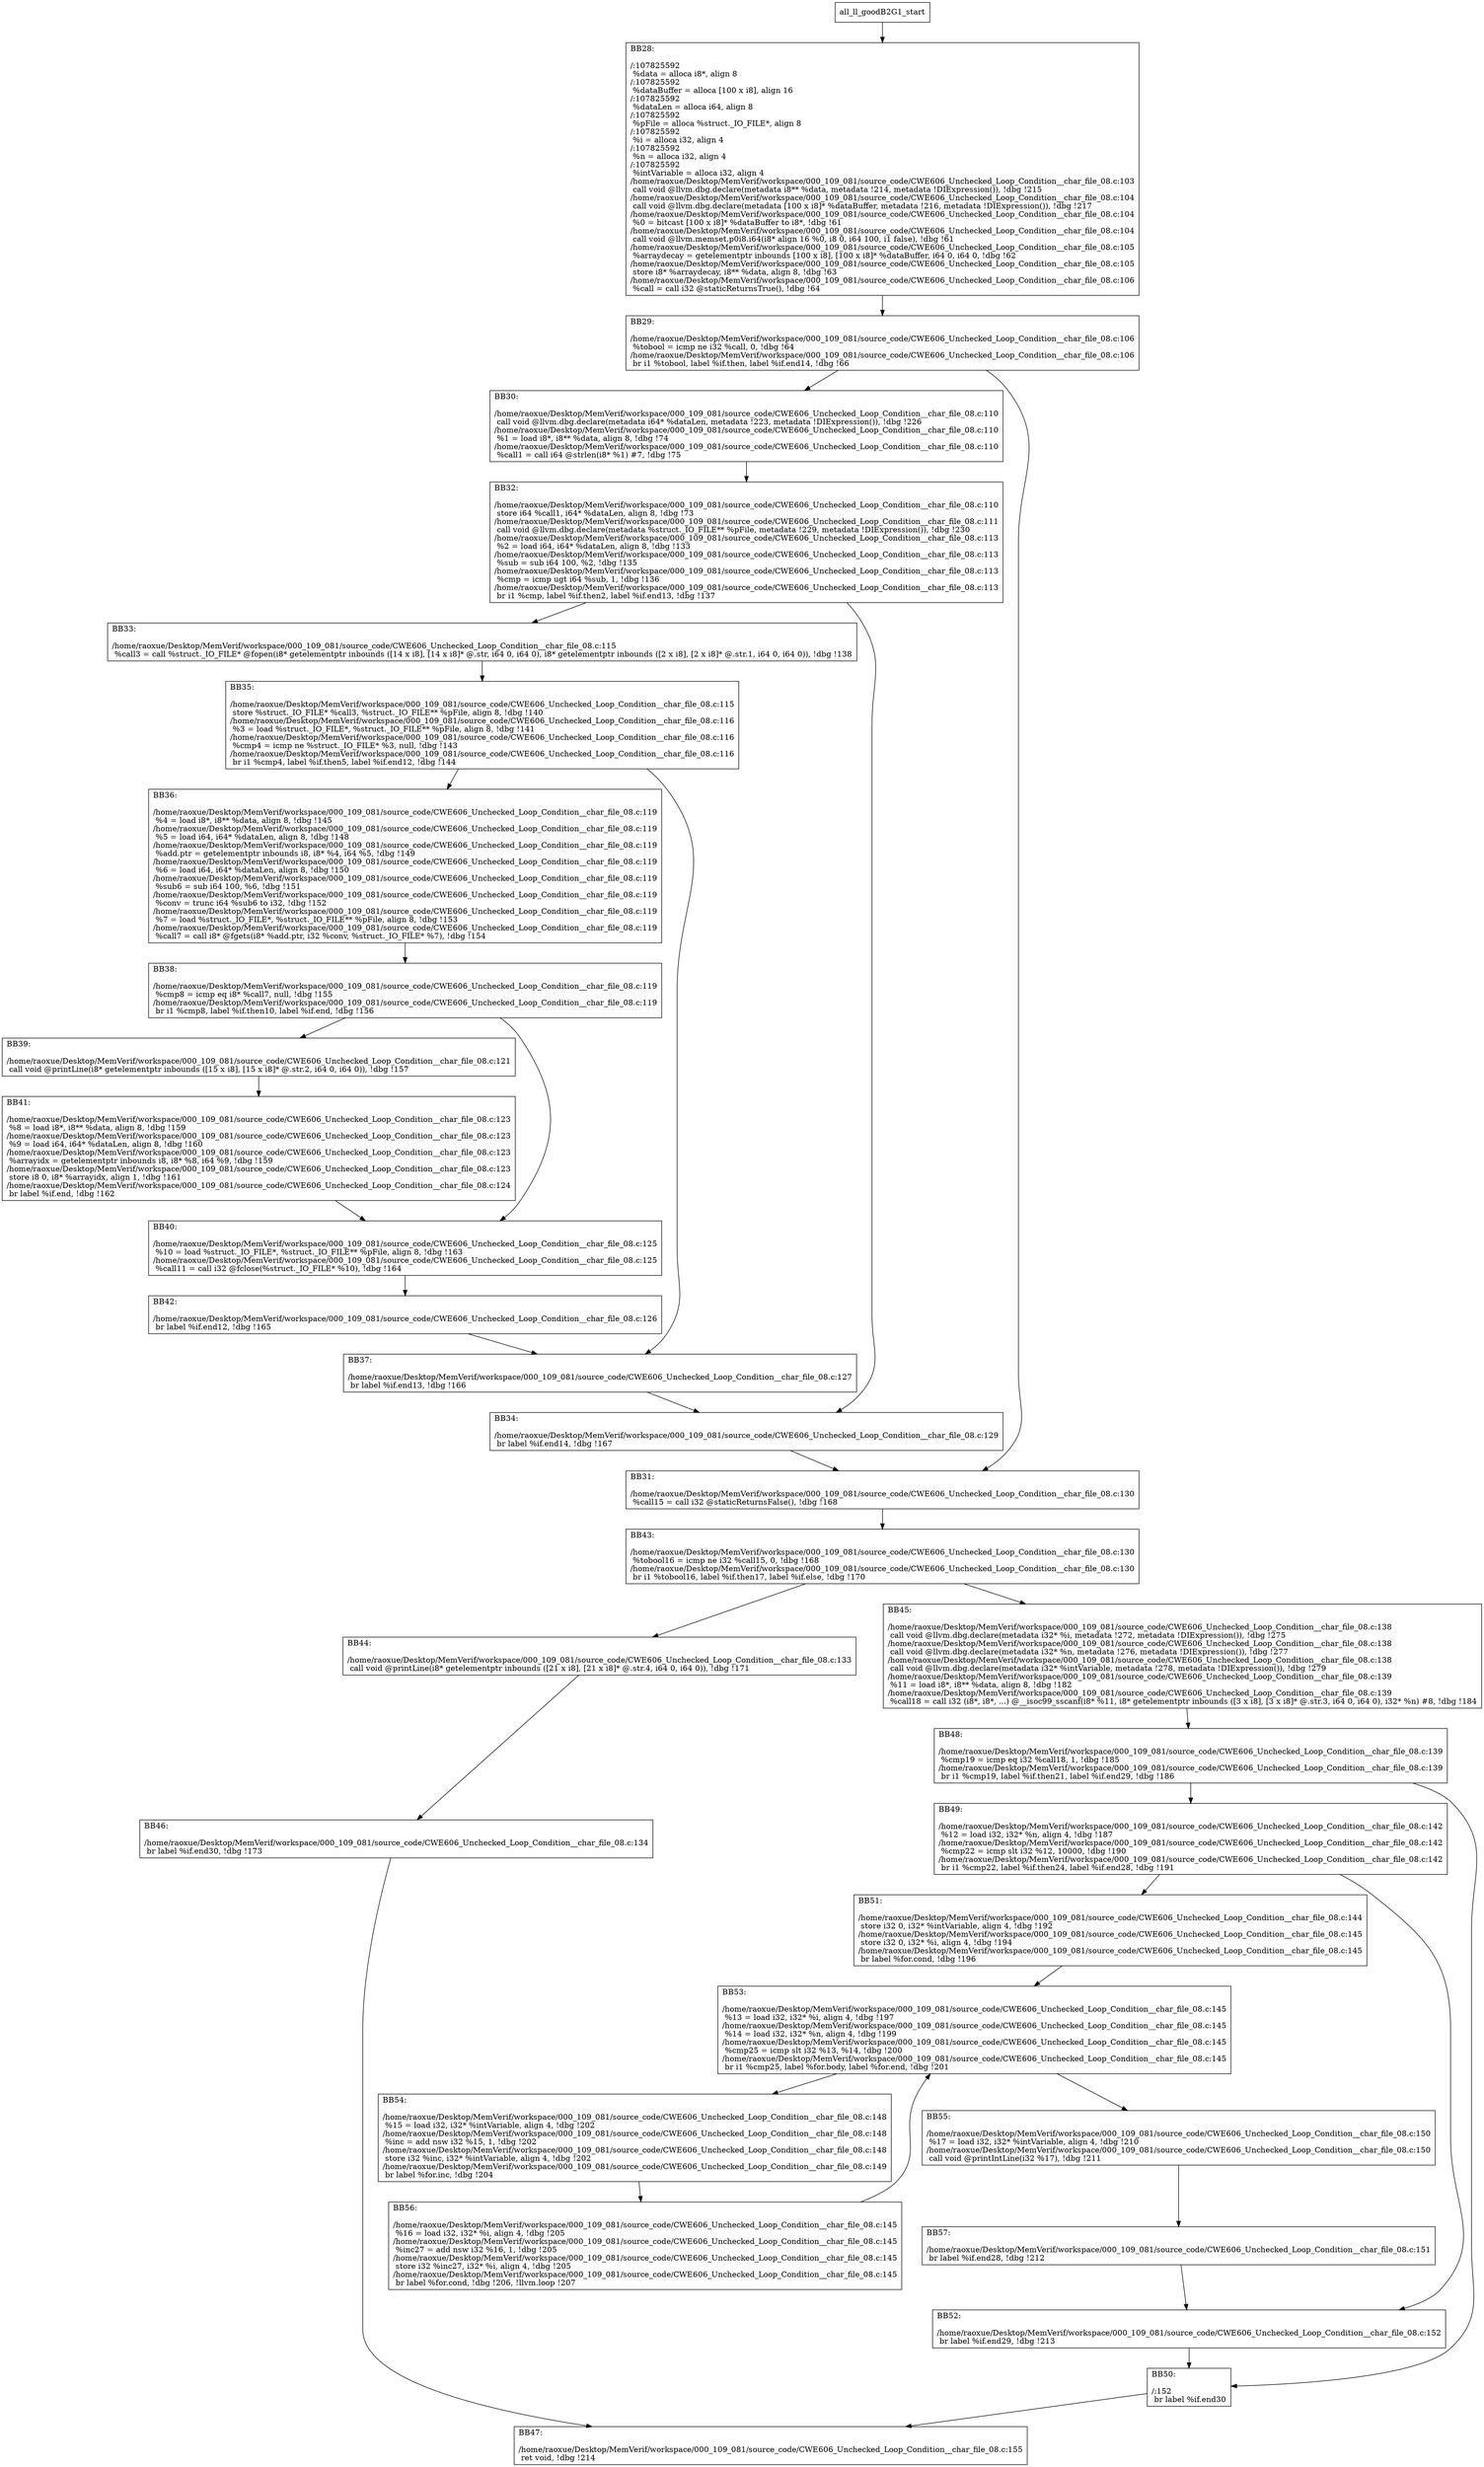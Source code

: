 digraph "CFG for'all_ll_goodB2G1' function" {
	BBall_ll_goodB2G1_start[shape=record,label="{all_ll_goodB2G1_start}"];
	BBall_ll_goodB2G1_start-> all_ll_goodB2G1BB28;
	all_ll_goodB2G1BB28 [shape=record, label="{BB28:\l\l/:107825592\l
  %data = alloca i8*, align 8\l
/:107825592\l
  %dataBuffer = alloca [100 x i8], align 16\l
/:107825592\l
  %dataLen = alloca i64, align 8\l
/:107825592\l
  %pFile = alloca %struct._IO_FILE*, align 8\l
/:107825592\l
  %i = alloca i32, align 4\l
/:107825592\l
  %n = alloca i32, align 4\l
/:107825592\l
  %intVariable = alloca i32, align 4\l
/home/raoxue/Desktop/MemVerif/workspace/000_109_081/source_code/CWE606_Unchecked_Loop_Condition__char_file_08.c:103\l
  call void @llvm.dbg.declare(metadata i8** %data, metadata !214, metadata !DIExpression()), !dbg !215\l
/home/raoxue/Desktop/MemVerif/workspace/000_109_081/source_code/CWE606_Unchecked_Loop_Condition__char_file_08.c:104\l
  call void @llvm.dbg.declare(metadata [100 x i8]* %dataBuffer, metadata !216, metadata !DIExpression()), !dbg !217\l
/home/raoxue/Desktop/MemVerif/workspace/000_109_081/source_code/CWE606_Unchecked_Loop_Condition__char_file_08.c:104\l
  %0 = bitcast [100 x i8]* %dataBuffer to i8*, !dbg !61\l
/home/raoxue/Desktop/MemVerif/workspace/000_109_081/source_code/CWE606_Unchecked_Loop_Condition__char_file_08.c:104\l
  call void @llvm.memset.p0i8.i64(i8* align 16 %0, i8 0, i64 100, i1 false), !dbg !61\l
/home/raoxue/Desktop/MemVerif/workspace/000_109_081/source_code/CWE606_Unchecked_Loop_Condition__char_file_08.c:105\l
  %arraydecay = getelementptr inbounds [100 x i8], [100 x i8]* %dataBuffer, i64 0, i64 0, !dbg !62\l
/home/raoxue/Desktop/MemVerif/workspace/000_109_081/source_code/CWE606_Unchecked_Loop_Condition__char_file_08.c:105\l
  store i8* %arraydecay, i8** %data, align 8, !dbg !63\l
/home/raoxue/Desktop/MemVerif/workspace/000_109_081/source_code/CWE606_Unchecked_Loop_Condition__char_file_08.c:106\l
  %call = call i32 @staticReturnsTrue(), !dbg !64\l
}"];
	all_ll_goodB2G1BB28-> all_ll_goodB2G1BB29;
	all_ll_goodB2G1BB29 [shape=record, label="{BB29:\l\l/home/raoxue/Desktop/MemVerif/workspace/000_109_081/source_code/CWE606_Unchecked_Loop_Condition__char_file_08.c:106\l
  %tobool = icmp ne i32 %call, 0, !dbg !64\l
/home/raoxue/Desktop/MemVerif/workspace/000_109_081/source_code/CWE606_Unchecked_Loop_Condition__char_file_08.c:106\l
  br i1 %tobool, label %if.then, label %if.end14, !dbg !66\l
}"];
	all_ll_goodB2G1BB29-> all_ll_goodB2G1BB30;
	all_ll_goodB2G1BB29-> all_ll_goodB2G1BB31;
	all_ll_goodB2G1BB30 [shape=record, label="{BB30:\l\l/home/raoxue/Desktop/MemVerif/workspace/000_109_081/source_code/CWE606_Unchecked_Loop_Condition__char_file_08.c:110\l
  call void @llvm.dbg.declare(metadata i64* %dataLen, metadata !223, metadata !DIExpression()), !dbg !226\l
/home/raoxue/Desktop/MemVerif/workspace/000_109_081/source_code/CWE606_Unchecked_Loop_Condition__char_file_08.c:110\l
  %1 = load i8*, i8** %data, align 8, !dbg !74\l
/home/raoxue/Desktop/MemVerif/workspace/000_109_081/source_code/CWE606_Unchecked_Loop_Condition__char_file_08.c:110\l
  %call1 = call i64 @strlen(i8* %1) #7, !dbg !75\l
}"];
	all_ll_goodB2G1BB30-> all_ll_goodB2G1BB32;
	all_ll_goodB2G1BB32 [shape=record, label="{BB32:\l\l/home/raoxue/Desktop/MemVerif/workspace/000_109_081/source_code/CWE606_Unchecked_Loop_Condition__char_file_08.c:110\l
  store i64 %call1, i64* %dataLen, align 8, !dbg !73\l
/home/raoxue/Desktop/MemVerif/workspace/000_109_081/source_code/CWE606_Unchecked_Loop_Condition__char_file_08.c:111\l
  call void @llvm.dbg.declare(metadata %struct._IO_FILE** %pFile, metadata !229, metadata !DIExpression()), !dbg !230\l
/home/raoxue/Desktop/MemVerif/workspace/000_109_081/source_code/CWE606_Unchecked_Loop_Condition__char_file_08.c:113\l
  %2 = load i64, i64* %dataLen, align 8, !dbg !133\l
/home/raoxue/Desktop/MemVerif/workspace/000_109_081/source_code/CWE606_Unchecked_Loop_Condition__char_file_08.c:113\l
  %sub = sub i64 100, %2, !dbg !135\l
/home/raoxue/Desktop/MemVerif/workspace/000_109_081/source_code/CWE606_Unchecked_Loop_Condition__char_file_08.c:113\l
  %cmp = icmp ugt i64 %sub, 1, !dbg !136\l
/home/raoxue/Desktop/MemVerif/workspace/000_109_081/source_code/CWE606_Unchecked_Loop_Condition__char_file_08.c:113\l
  br i1 %cmp, label %if.then2, label %if.end13, !dbg !137\l
}"];
	all_ll_goodB2G1BB32-> all_ll_goodB2G1BB33;
	all_ll_goodB2G1BB32-> all_ll_goodB2G1BB34;
	all_ll_goodB2G1BB33 [shape=record, label="{BB33:\l\l/home/raoxue/Desktop/MemVerif/workspace/000_109_081/source_code/CWE606_Unchecked_Loop_Condition__char_file_08.c:115\l
  %call3 = call %struct._IO_FILE* @fopen(i8* getelementptr inbounds ([14 x i8], [14 x i8]* @.str, i64 0, i64 0), i8* getelementptr inbounds ([2 x i8], [2 x i8]* @.str.1, i64 0, i64 0)), !dbg !138\l
}"];
	all_ll_goodB2G1BB33-> all_ll_goodB2G1BB35;
	all_ll_goodB2G1BB35 [shape=record, label="{BB35:\l\l/home/raoxue/Desktop/MemVerif/workspace/000_109_081/source_code/CWE606_Unchecked_Loop_Condition__char_file_08.c:115\l
  store %struct._IO_FILE* %call3, %struct._IO_FILE** %pFile, align 8, !dbg !140\l
/home/raoxue/Desktop/MemVerif/workspace/000_109_081/source_code/CWE606_Unchecked_Loop_Condition__char_file_08.c:116\l
  %3 = load %struct._IO_FILE*, %struct._IO_FILE** %pFile, align 8, !dbg !141\l
/home/raoxue/Desktop/MemVerif/workspace/000_109_081/source_code/CWE606_Unchecked_Loop_Condition__char_file_08.c:116\l
  %cmp4 = icmp ne %struct._IO_FILE* %3, null, !dbg !143\l
/home/raoxue/Desktop/MemVerif/workspace/000_109_081/source_code/CWE606_Unchecked_Loop_Condition__char_file_08.c:116\l
  br i1 %cmp4, label %if.then5, label %if.end12, !dbg !144\l
}"];
	all_ll_goodB2G1BB35-> all_ll_goodB2G1BB36;
	all_ll_goodB2G1BB35-> all_ll_goodB2G1BB37;
	all_ll_goodB2G1BB36 [shape=record, label="{BB36:\l\l/home/raoxue/Desktop/MemVerif/workspace/000_109_081/source_code/CWE606_Unchecked_Loop_Condition__char_file_08.c:119\l
  %4 = load i8*, i8** %data, align 8, !dbg !145\l
/home/raoxue/Desktop/MemVerif/workspace/000_109_081/source_code/CWE606_Unchecked_Loop_Condition__char_file_08.c:119\l
  %5 = load i64, i64* %dataLen, align 8, !dbg !148\l
/home/raoxue/Desktop/MemVerif/workspace/000_109_081/source_code/CWE606_Unchecked_Loop_Condition__char_file_08.c:119\l
  %add.ptr = getelementptr inbounds i8, i8* %4, i64 %5, !dbg !149\l
/home/raoxue/Desktop/MemVerif/workspace/000_109_081/source_code/CWE606_Unchecked_Loop_Condition__char_file_08.c:119\l
  %6 = load i64, i64* %dataLen, align 8, !dbg !150\l
/home/raoxue/Desktop/MemVerif/workspace/000_109_081/source_code/CWE606_Unchecked_Loop_Condition__char_file_08.c:119\l
  %sub6 = sub i64 100, %6, !dbg !151\l
/home/raoxue/Desktop/MemVerif/workspace/000_109_081/source_code/CWE606_Unchecked_Loop_Condition__char_file_08.c:119\l
  %conv = trunc i64 %sub6 to i32, !dbg !152\l
/home/raoxue/Desktop/MemVerif/workspace/000_109_081/source_code/CWE606_Unchecked_Loop_Condition__char_file_08.c:119\l
  %7 = load %struct._IO_FILE*, %struct._IO_FILE** %pFile, align 8, !dbg !153\l
/home/raoxue/Desktop/MemVerif/workspace/000_109_081/source_code/CWE606_Unchecked_Loop_Condition__char_file_08.c:119\l
  %call7 = call i8* @fgets(i8* %add.ptr, i32 %conv, %struct._IO_FILE* %7), !dbg !154\l
}"];
	all_ll_goodB2G1BB36-> all_ll_goodB2G1BB38;
	all_ll_goodB2G1BB38 [shape=record, label="{BB38:\l\l/home/raoxue/Desktop/MemVerif/workspace/000_109_081/source_code/CWE606_Unchecked_Loop_Condition__char_file_08.c:119\l
  %cmp8 = icmp eq i8* %call7, null, !dbg !155\l
/home/raoxue/Desktop/MemVerif/workspace/000_109_081/source_code/CWE606_Unchecked_Loop_Condition__char_file_08.c:119\l
  br i1 %cmp8, label %if.then10, label %if.end, !dbg !156\l
}"];
	all_ll_goodB2G1BB38-> all_ll_goodB2G1BB39;
	all_ll_goodB2G1BB38-> all_ll_goodB2G1BB40;
	all_ll_goodB2G1BB39 [shape=record, label="{BB39:\l\l/home/raoxue/Desktop/MemVerif/workspace/000_109_081/source_code/CWE606_Unchecked_Loop_Condition__char_file_08.c:121\l
  call void @printLine(i8* getelementptr inbounds ([15 x i8], [15 x i8]* @.str.2, i64 0, i64 0)), !dbg !157\l
}"];
	all_ll_goodB2G1BB39-> all_ll_goodB2G1BB41;
	all_ll_goodB2G1BB41 [shape=record, label="{BB41:\l\l/home/raoxue/Desktop/MemVerif/workspace/000_109_081/source_code/CWE606_Unchecked_Loop_Condition__char_file_08.c:123\l
  %8 = load i8*, i8** %data, align 8, !dbg !159\l
/home/raoxue/Desktop/MemVerif/workspace/000_109_081/source_code/CWE606_Unchecked_Loop_Condition__char_file_08.c:123\l
  %9 = load i64, i64* %dataLen, align 8, !dbg !160\l
/home/raoxue/Desktop/MemVerif/workspace/000_109_081/source_code/CWE606_Unchecked_Loop_Condition__char_file_08.c:123\l
  %arrayidx = getelementptr inbounds i8, i8* %8, i64 %9, !dbg !159\l
/home/raoxue/Desktop/MemVerif/workspace/000_109_081/source_code/CWE606_Unchecked_Loop_Condition__char_file_08.c:123\l
  store i8 0, i8* %arrayidx, align 1, !dbg !161\l
/home/raoxue/Desktop/MemVerif/workspace/000_109_081/source_code/CWE606_Unchecked_Loop_Condition__char_file_08.c:124\l
  br label %if.end, !dbg !162\l
}"];
	all_ll_goodB2G1BB41-> all_ll_goodB2G1BB40;
	all_ll_goodB2G1BB40 [shape=record, label="{BB40:\l\l/home/raoxue/Desktop/MemVerif/workspace/000_109_081/source_code/CWE606_Unchecked_Loop_Condition__char_file_08.c:125\l
  %10 = load %struct._IO_FILE*, %struct._IO_FILE** %pFile, align 8, !dbg !163\l
/home/raoxue/Desktop/MemVerif/workspace/000_109_081/source_code/CWE606_Unchecked_Loop_Condition__char_file_08.c:125\l
  %call11 = call i32 @fclose(%struct._IO_FILE* %10), !dbg !164\l
}"];
	all_ll_goodB2G1BB40-> all_ll_goodB2G1BB42;
	all_ll_goodB2G1BB42 [shape=record, label="{BB42:\l\l/home/raoxue/Desktop/MemVerif/workspace/000_109_081/source_code/CWE606_Unchecked_Loop_Condition__char_file_08.c:126\l
  br label %if.end12, !dbg !165\l
}"];
	all_ll_goodB2G1BB42-> all_ll_goodB2G1BB37;
	all_ll_goodB2G1BB37 [shape=record, label="{BB37:\l\l/home/raoxue/Desktop/MemVerif/workspace/000_109_081/source_code/CWE606_Unchecked_Loop_Condition__char_file_08.c:127\l
  br label %if.end13, !dbg !166\l
}"];
	all_ll_goodB2G1BB37-> all_ll_goodB2G1BB34;
	all_ll_goodB2G1BB34 [shape=record, label="{BB34:\l\l/home/raoxue/Desktop/MemVerif/workspace/000_109_081/source_code/CWE606_Unchecked_Loop_Condition__char_file_08.c:129\l
  br label %if.end14, !dbg !167\l
}"];
	all_ll_goodB2G1BB34-> all_ll_goodB2G1BB31;
	all_ll_goodB2G1BB31 [shape=record, label="{BB31:\l\l/home/raoxue/Desktop/MemVerif/workspace/000_109_081/source_code/CWE606_Unchecked_Loop_Condition__char_file_08.c:130\l
  %call15 = call i32 @staticReturnsFalse(), !dbg !168\l
}"];
	all_ll_goodB2G1BB31-> all_ll_goodB2G1BB43;
	all_ll_goodB2G1BB43 [shape=record, label="{BB43:\l\l/home/raoxue/Desktop/MemVerif/workspace/000_109_081/source_code/CWE606_Unchecked_Loop_Condition__char_file_08.c:130\l
  %tobool16 = icmp ne i32 %call15, 0, !dbg !168\l
/home/raoxue/Desktop/MemVerif/workspace/000_109_081/source_code/CWE606_Unchecked_Loop_Condition__char_file_08.c:130\l
  br i1 %tobool16, label %if.then17, label %if.else, !dbg !170\l
}"];
	all_ll_goodB2G1BB43-> all_ll_goodB2G1BB44;
	all_ll_goodB2G1BB43-> all_ll_goodB2G1BB45;
	all_ll_goodB2G1BB44 [shape=record, label="{BB44:\l\l/home/raoxue/Desktop/MemVerif/workspace/000_109_081/source_code/CWE606_Unchecked_Loop_Condition__char_file_08.c:133\l
  call void @printLine(i8* getelementptr inbounds ([21 x i8], [21 x i8]* @.str.4, i64 0, i64 0)), !dbg !171\l
}"];
	all_ll_goodB2G1BB44-> all_ll_goodB2G1BB46;
	all_ll_goodB2G1BB46 [shape=record, label="{BB46:\l\l/home/raoxue/Desktop/MemVerif/workspace/000_109_081/source_code/CWE606_Unchecked_Loop_Condition__char_file_08.c:134\l
  br label %if.end30, !dbg !173\l
}"];
	all_ll_goodB2G1BB46-> all_ll_goodB2G1BB47;
	all_ll_goodB2G1BB45 [shape=record, label="{BB45:\l\l/home/raoxue/Desktop/MemVerif/workspace/000_109_081/source_code/CWE606_Unchecked_Loop_Condition__char_file_08.c:138\l
  call void @llvm.dbg.declare(metadata i32* %i, metadata !272, metadata !DIExpression()), !dbg !275\l
/home/raoxue/Desktop/MemVerif/workspace/000_109_081/source_code/CWE606_Unchecked_Loop_Condition__char_file_08.c:138\l
  call void @llvm.dbg.declare(metadata i32* %n, metadata !276, metadata !DIExpression()), !dbg !277\l
/home/raoxue/Desktop/MemVerif/workspace/000_109_081/source_code/CWE606_Unchecked_Loop_Condition__char_file_08.c:138\l
  call void @llvm.dbg.declare(metadata i32* %intVariable, metadata !278, metadata !DIExpression()), !dbg !279\l
/home/raoxue/Desktop/MemVerif/workspace/000_109_081/source_code/CWE606_Unchecked_Loop_Condition__char_file_08.c:139\l
  %11 = load i8*, i8** %data, align 8, !dbg !182\l
/home/raoxue/Desktop/MemVerif/workspace/000_109_081/source_code/CWE606_Unchecked_Loop_Condition__char_file_08.c:139\l
  %call18 = call i32 (i8*, i8*, ...) @__isoc99_sscanf(i8* %11, i8* getelementptr inbounds ([3 x i8], [3 x i8]* @.str.3, i64 0, i64 0), i32* %n) #8, !dbg !184\l
}"];
	all_ll_goodB2G1BB45-> all_ll_goodB2G1BB48;
	all_ll_goodB2G1BB48 [shape=record, label="{BB48:\l\l/home/raoxue/Desktop/MemVerif/workspace/000_109_081/source_code/CWE606_Unchecked_Loop_Condition__char_file_08.c:139\l
  %cmp19 = icmp eq i32 %call18, 1, !dbg !185\l
/home/raoxue/Desktop/MemVerif/workspace/000_109_081/source_code/CWE606_Unchecked_Loop_Condition__char_file_08.c:139\l
  br i1 %cmp19, label %if.then21, label %if.end29, !dbg !186\l
}"];
	all_ll_goodB2G1BB48-> all_ll_goodB2G1BB49;
	all_ll_goodB2G1BB48-> all_ll_goodB2G1BB50;
	all_ll_goodB2G1BB49 [shape=record, label="{BB49:\l\l/home/raoxue/Desktop/MemVerif/workspace/000_109_081/source_code/CWE606_Unchecked_Loop_Condition__char_file_08.c:142\l
  %12 = load i32, i32* %n, align 4, !dbg !187\l
/home/raoxue/Desktop/MemVerif/workspace/000_109_081/source_code/CWE606_Unchecked_Loop_Condition__char_file_08.c:142\l
  %cmp22 = icmp slt i32 %12, 10000, !dbg !190\l
/home/raoxue/Desktop/MemVerif/workspace/000_109_081/source_code/CWE606_Unchecked_Loop_Condition__char_file_08.c:142\l
  br i1 %cmp22, label %if.then24, label %if.end28, !dbg !191\l
}"];
	all_ll_goodB2G1BB49-> all_ll_goodB2G1BB51;
	all_ll_goodB2G1BB49-> all_ll_goodB2G1BB52;
	all_ll_goodB2G1BB51 [shape=record, label="{BB51:\l\l/home/raoxue/Desktop/MemVerif/workspace/000_109_081/source_code/CWE606_Unchecked_Loop_Condition__char_file_08.c:144\l
  store i32 0, i32* %intVariable, align 4, !dbg !192\l
/home/raoxue/Desktop/MemVerif/workspace/000_109_081/source_code/CWE606_Unchecked_Loop_Condition__char_file_08.c:145\l
  store i32 0, i32* %i, align 4, !dbg !194\l
/home/raoxue/Desktop/MemVerif/workspace/000_109_081/source_code/CWE606_Unchecked_Loop_Condition__char_file_08.c:145\l
  br label %for.cond, !dbg !196\l
}"];
	all_ll_goodB2G1BB51-> all_ll_goodB2G1BB53;
	all_ll_goodB2G1BB53 [shape=record, label="{BB53:\l\l/home/raoxue/Desktop/MemVerif/workspace/000_109_081/source_code/CWE606_Unchecked_Loop_Condition__char_file_08.c:145\l
  %13 = load i32, i32* %i, align 4, !dbg !197\l
/home/raoxue/Desktop/MemVerif/workspace/000_109_081/source_code/CWE606_Unchecked_Loop_Condition__char_file_08.c:145\l
  %14 = load i32, i32* %n, align 4, !dbg !199\l
/home/raoxue/Desktop/MemVerif/workspace/000_109_081/source_code/CWE606_Unchecked_Loop_Condition__char_file_08.c:145\l
  %cmp25 = icmp slt i32 %13, %14, !dbg !200\l
/home/raoxue/Desktop/MemVerif/workspace/000_109_081/source_code/CWE606_Unchecked_Loop_Condition__char_file_08.c:145\l
  br i1 %cmp25, label %for.body, label %for.end, !dbg !201\l
}"];
	all_ll_goodB2G1BB53-> all_ll_goodB2G1BB54;
	all_ll_goodB2G1BB53-> all_ll_goodB2G1BB55;
	all_ll_goodB2G1BB54 [shape=record, label="{BB54:\l\l/home/raoxue/Desktop/MemVerif/workspace/000_109_081/source_code/CWE606_Unchecked_Loop_Condition__char_file_08.c:148\l
  %15 = load i32, i32* %intVariable, align 4, !dbg !202\l
/home/raoxue/Desktop/MemVerif/workspace/000_109_081/source_code/CWE606_Unchecked_Loop_Condition__char_file_08.c:148\l
  %inc = add nsw i32 %15, 1, !dbg !202\l
/home/raoxue/Desktop/MemVerif/workspace/000_109_081/source_code/CWE606_Unchecked_Loop_Condition__char_file_08.c:148\l
  store i32 %inc, i32* %intVariable, align 4, !dbg !202\l
/home/raoxue/Desktop/MemVerif/workspace/000_109_081/source_code/CWE606_Unchecked_Loop_Condition__char_file_08.c:149\l
  br label %for.inc, !dbg !204\l
}"];
	all_ll_goodB2G1BB54-> all_ll_goodB2G1BB56;
	all_ll_goodB2G1BB56 [shape=record, label="{BB56:\l\l/home/raoxue/Desktop/MemVerif/workspace/000_109_081/source_code/CWE606_Unchecked_Loop_Condition__char_file_08.c:145\l
  %16 = load i32, i32* %i, align 4, !dbg !205\l
/home/raoxue/Desktop/MemVerif/workspace/000_109_081/source_code/CWE606_Unchecked_Loop_Condition__char_file_08.c:145\l
  %inc27 = add nsw i32 %16, 1, !dbg !205\l
/home/raoxue/Desktop/MemVerif/workspace/000_109_081/source_code/CWE606_Unchecked_Loop_Condition__char_file_08.c:145\l
  store i32 %inc27, i32* %i, align 4, !dbg !205\l
/home/raoxue/Desktop/MemVerif/workspace/000_109_081/source_code/CWE606_Unchecked_Loop_Condition__char_file_08.c:145\l
  br label %for.cond, !dbg !206, !llvm.loop !207\l
}"];
	all_ll_goodB2G1BB56-> all_ll_goodB2G1BB53;
	all_ll_goodB2G1BB55 [shape=record, label="{BB55:\l\l/home/raoxue/Desktop/MemVerif/workspace/000_109_081/source_code/CWE606_Unchecked_Loop_Condition__char_file_08.c:150\l
  %17 = load i32, i32* %intVariable, align 4, !dbg !210\l
/home/raoxue/Desktop/MemVerif/workspace/000_109_081/source_code/CWE606_Unchecked_Loop_Condition__char_file_08.c:150\l
  call void @printIntLine(i32 %17), !dbg !211\l
}"];
	all_ll_goodB2G1BB55-> all_ll_goodB2G1BB57;
	all_ll_goodB2G1BB57 [shape=record, label="{BB57:\l\l/home/raoxue/Desktop/MemVerif/workspace/000_109_081/source_code/CWE606_Unchecked_Loop_Condition__char_file_08.c:151\l
  br label %if.end28, !dbg !212\l
}"];
	all_ll_goodB2G1BB57-> all_ll_goodB2G1BB52;
	all_ll_goodB2G1BB52 [shape=record, label="{BB52:\l\l/home/raoxue/Desktop/MemVerif/workspace/000_109_081/source_code/CWE606_Unchecked_Loop_Condition__char_file_08.c:152\l
  br label %if.end29, !dbg !213\l
}"];
	all_ll_goodB2G1BB52-> all_ll_goodB2G1BB50;
	all_ll_goodB2G1BB50 [shape=record, label="{BB50:\l\l/:152\l
  br label %if.end30\l
}"];
	all_ll_goodB2G1BB50-> all_ll_goodB2G1BB47;
	all_ll_goodB2G1BB47 [shape=record, label="{BB47:\l\l/home/raoxue/Desktop/MemVerif/workspace/000_109_081/source_code/CWE606_Unchecked_Loop_Condition__char_file_08.c:155\l
  ret void, !dbg !214\l
}"];
}
